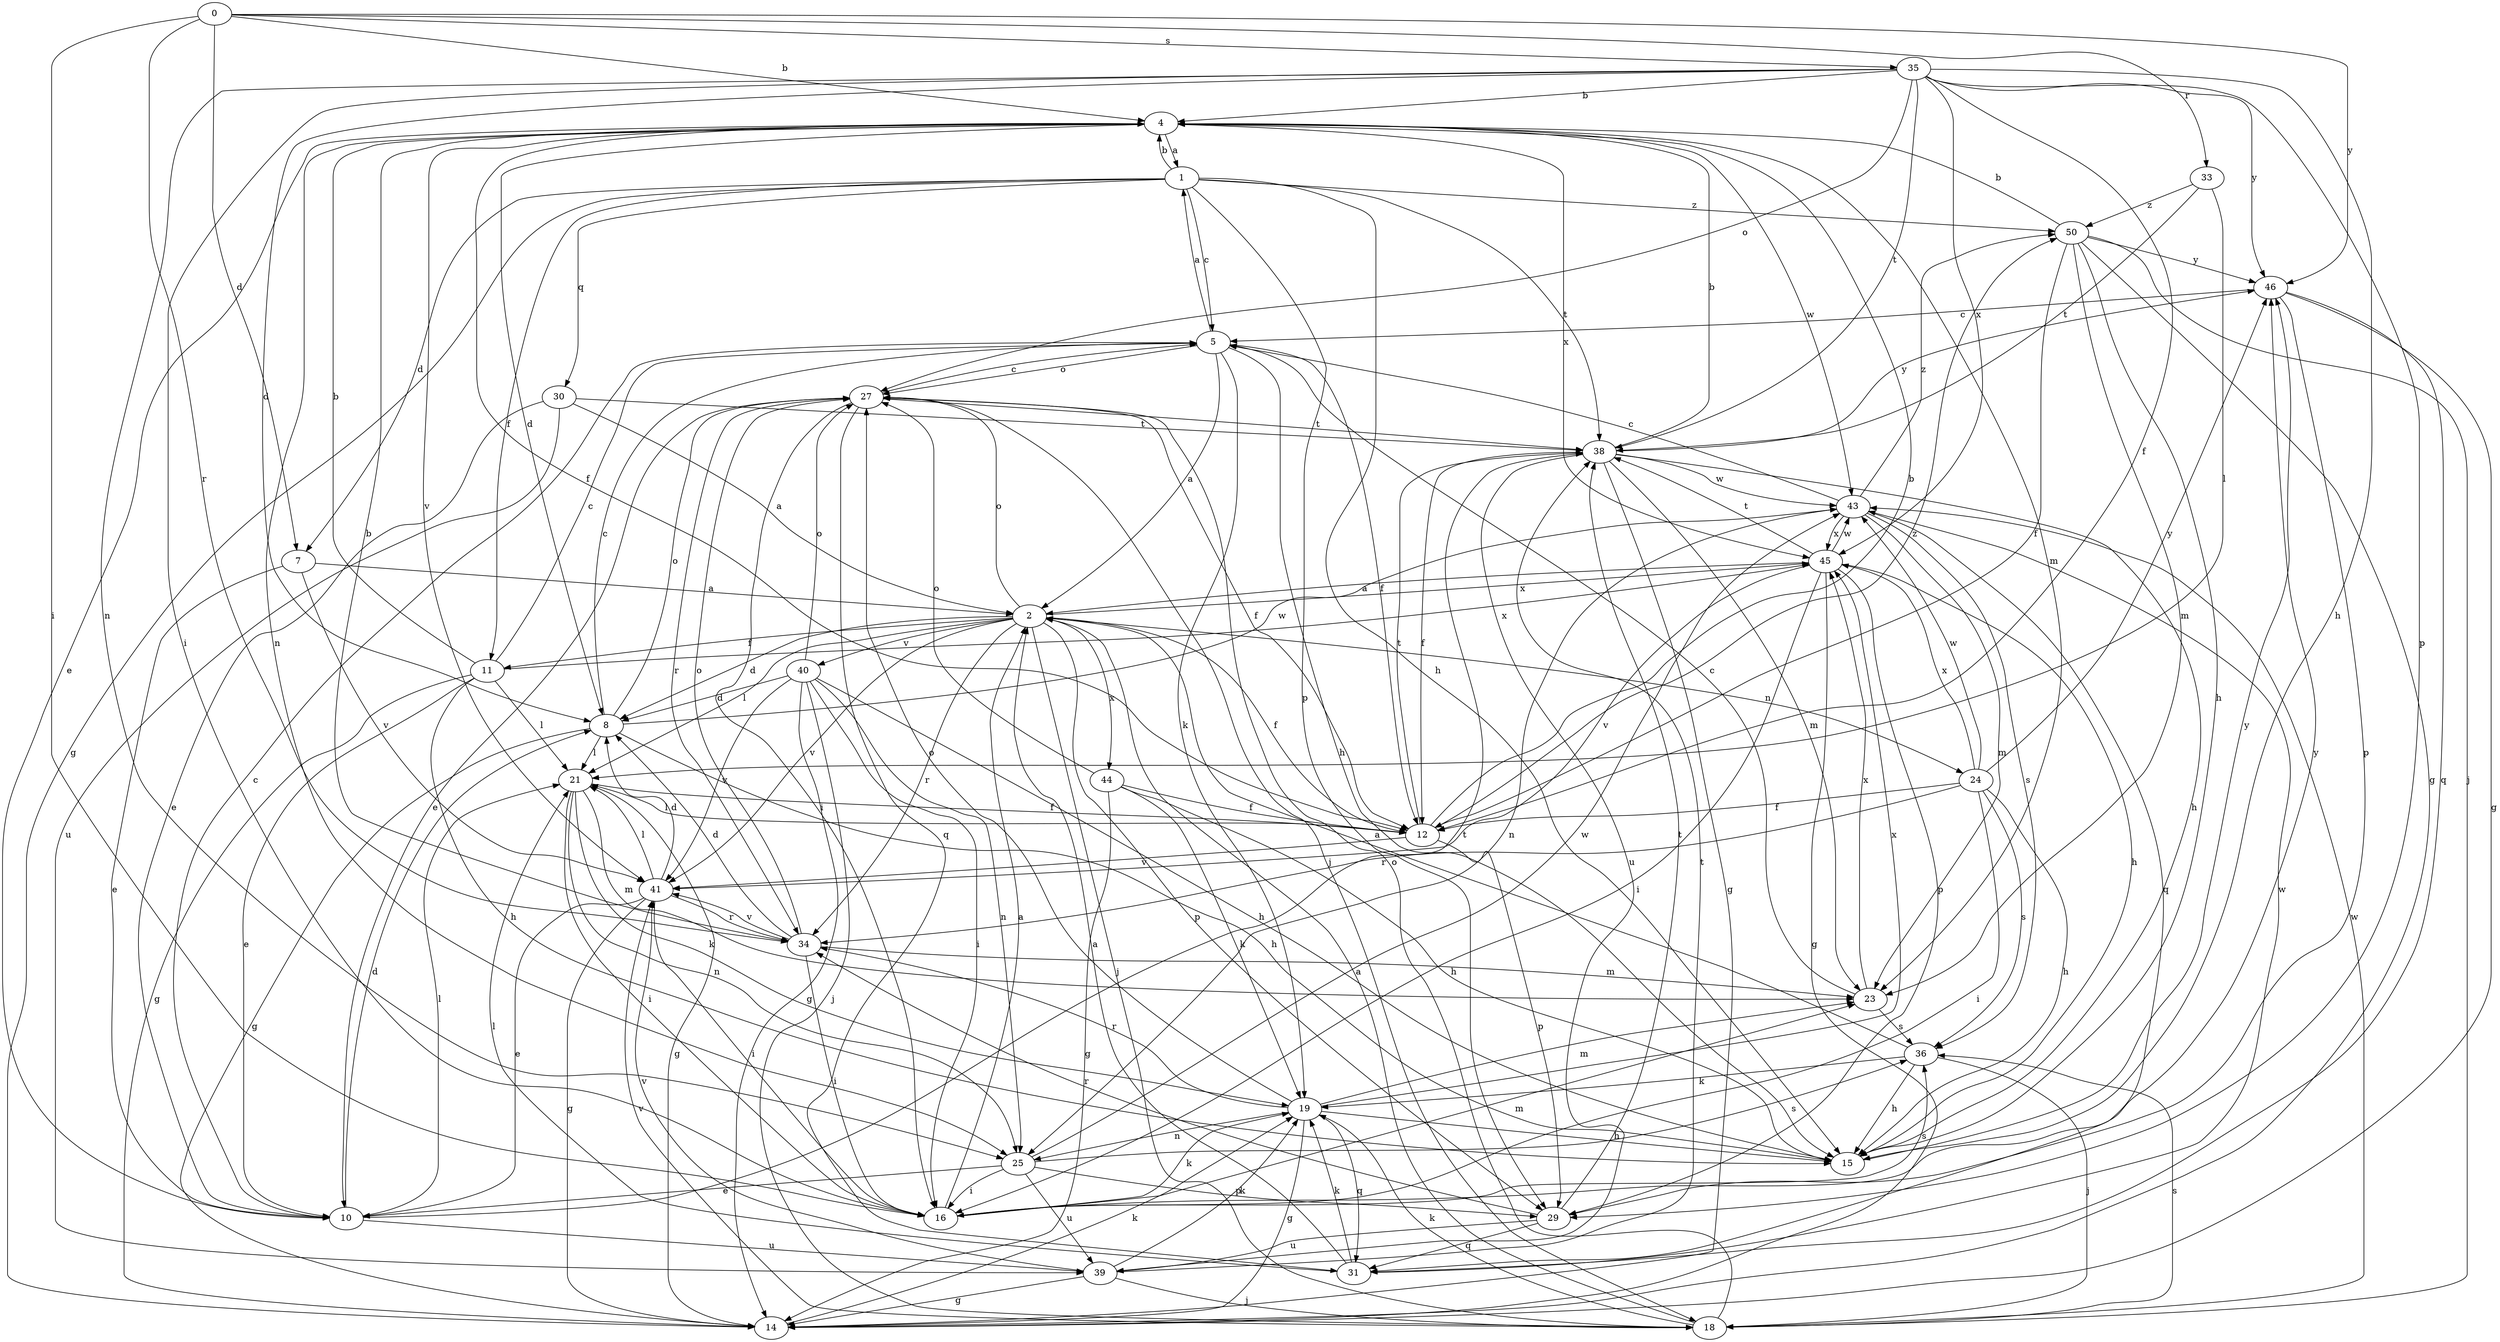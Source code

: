strict digraph  {
0;
1;
2;
4;
5;
7;
8;
10;
11;
12;
14;
15;
16;
18;
19;
21;
23;
24;
25;
27;
29;
30;
31;
33;
34;
35;
36;
38;
39;
40;
41;
43;
44;
45;
46;
50;
0 -> 4  [label=b];
0 -> 7  [label=d];
0 -> 16  [label=i];
0 -> 33  [label=r];
0 -> 34  [label=r];
0 -> 35  [label=s];
0 -> 46  [label=y];
1 -> 4  [label=b];
1 -> 5  [label=c];
1 -> 7  [label=d];
1 -> 11  [label=f];
1 -> 14  [label=g];
1 -> 15  [label=h];
1 -> 29  [label=p];
1 -> 30  [label=q];
1 -> 38  [label=t];
1 -> 50  [label=z];
2 -> 8  [label=d];
2 -> 11  [label=f];
2 -> 12  [label=f];
2 -> 18  [label=j];
2 -> 21  [label=l];
2 -> 24  [label=n];
2 -> 27  [label=o];
2 -> 29  [label=p];
2 -> 34  [label=r];
2 -> 40  [label=v];
2 -> 41  [label=v];
2 -> 44  [label=x];
2 -> 45  [label=x];
4 -> 1  [label=a];
4 -> 8  [label=d];
4 -> 10  [label=e];
4 -> 12  [label=f];
4 -> 23  [label=m];
4 -> 25  [label=n];
4 -> 41  [label=v];
4 -> 43  [label=w];
4 -> 45  [label=x];
5 -> 1  [label=a];
5 -> 2  [label=a];
5 -> 12  [label=f];
5 -> 15  [label=h];
5 -> 19  [label=k];
5 -> 27  [label=o];
7 -> 2  [label=a];
7 -> 10  [label=e];
7 -> 41  [label=v];
8 -> 5  [label=c];
8 -> 14  [label=g];
8 -> 15  [label=h];
8 -> 21  [label=l];
8 -> 27  [label=o];
8 -> 43  [label=w];
10 -> 5  [label=c];
10 -> 8  [label=d];
10 -> 21  [label=l];
10 -> 38  [label=t];
10 -> 39  [label=u];
11 -> 4  [label=b];
11 -> 5  [label=c];
11 -> 10  [label=e];
11 -> 14  [label=g];
11 -> 15  [label=h];
11 -> 21  [label=l];
11 -> 45  [label=x];
12 -> 4  [label=b];
12 -> 21  [label=l];
12 -> 29  [label=p];
12 -> 38  [label=t];
12 -> 41  [label=v];
12 -> 50  [label=z];
14 -> 19  [label=k];
15 -> 46  [label=y];
16 -> 2  [label=a];
16 -> 19  [label=k];
16 -> 23  [label=m];
16 -> 36  [label=s];
16 -> 46  [label=y];
18 -> 2  [label=a];
18 -> 19  [label=k];
18 -> 27  [label=o];
18 -> 36  [label=s];
18 -> 41  [label=v];
18 -> 43  [label=w];
19 -> 14  [label=g];
19 -> 15  [label=h];
19 -> 23  [label=m];
19 -> 25  [label=n];
19 -> 27  [label=o];
19 -> 31  [label=q];
19 -> 34  [label=r];
19 -> 45  [label=x];
21 -> 12  [label=f];
21 -> 14  [label=g];
21 -> 16  [label=i];
21 -> 19  [label=k];
21 -> 23  [label=m];
21 -> 25  [label=n];
23 -> 5  [label=c];
23 -> 36  [label=s];
23 -> 45  [label=x];
24 -> 12  [label=f];
24 -> 15  [label=h];
24 -> 16  [label=i];
24 -> 34  [label=r];
24 -> 36  [label=s];
24 -> 43  [label=w];
24 -> 45  [label=x];
24 -> 46  [label=y];
25 -> 10  [label=e];
25 -> 16  [label=i];
25 -> 29  [label=p];
25 -> 36  [label=s];
25 -> 39  [label=u];
25 -> 43  [label=w];
27 -> 5  [label=c];
27 -> 10  [label=e];
27 -> 12  [label=f];
27 -> 16  [label=i];
27 -> 18  [label=j];
27 -> 31  [label=q];
27 -> 34  [label=r];
27 -> 38  [label=t];
29 -> 31  [label=q];
29 -> 34  [label=r];
29 -> 38  [label=t];
29 -> 39  [label=u];
30 -> 2  [label=a];
30 -> 10  [label=e];
30 -> 38  [label=t];
30 -> 39  [label=u];
31 -> 2  [label=a];
31 -> 19  [label=k];
31 -> 21  [label=l];
31 -> 43  [label=w];
33 -> 21  [label=l];
33 -> 38  [label=t];
33 -> 50  [label=z];
34 -> 4  [label=b];
34 -> 8  [label=d];
34 -> 16  [label=i];
34 -> 23  [label=m];
34 -> 27  [label=o];
34 -> 41  [label=v];
35 -> 4  [label=b];
35 -> 8  [label=d];
35 -> 12  [label=f];
35 -> 15  [label=h];
35 -> 16  [label=i];
35 -> 25  [label=n];
35 -> 27  [label=o];
35 -> 29  [label=p];
35 -> 38  [label=t];
35 -> 45  [label=x];
35 -> 46  [label=y];
36 -> 2  [label=a];
36 -> 15  [label=h];
36 -> 18  [label=j];
36 -> 19  [label=k];
38 -> 4  [label=b];
38 -> 12  [label=f];
38 -> 14  [label=g];
38 -> 15  [label=h];
38 -> 23  [label=m];
38 -> 39  [label=u];
38 -> 43  [label=w];
38 -> 46  [label=y];
39 -> 14  [label=g];
39 -> 18  [label=j];
39 -> 19  [label=k];
39 -> 38  [label=t];
39 -> 41  [label=v];
40 -> 8  [label=d];
40 -> 14  [label=g];
40 -> 15  [label=h];
40 -> 16  [label=i];
40 -> 18  [label=j];
40 -> 25  [label=n];
40 -> 27  [label=o];
40 -> 41  [label=v];
41 -> 8  [label=d];
41 -> 10  [label=e];
41 -> 14  [label=g];
41 -> 16  [label=i];
41 -> 21  [label=l];
41 -> 34  [label=r];
43 -> 5  [label=c];
43 -> 23  [label=m];
43 -> 25  [label=n];
43 -> 31  [label=q];
43 -> 36  [label=s];
43 -> 45  [label=x];
43 -> 50  [label=z];
44 -> 12  [label=f];
44 -> 14  [label=g];
44 -> 15  [label=h];
44 -> 19  [label=k];
44 -> 27  [label=o];
45 -> 2  [label=a];
45 -> 14  [label=g];
45 -> 15  [label=h];
45 -> 16  [label=i];
45 -> 29  [label=p];
45 -> 38  [label=t];
45 -> 41  [label=v];
45 -> 43  [label=w];
46 -> 5  [label=c];
46 -> 14  [label=g];
46 -> 29  [label=p];
46 -> 31  [label=q];
50 -> 4  [label=b];
50 -> 12  [label=f];
50 -> 14  [label=g];
50 -> 15  [label=h];
50 -> 18  [label=j];
50 -> 23  [label=m];
50 -> 46  [label=y];
}
